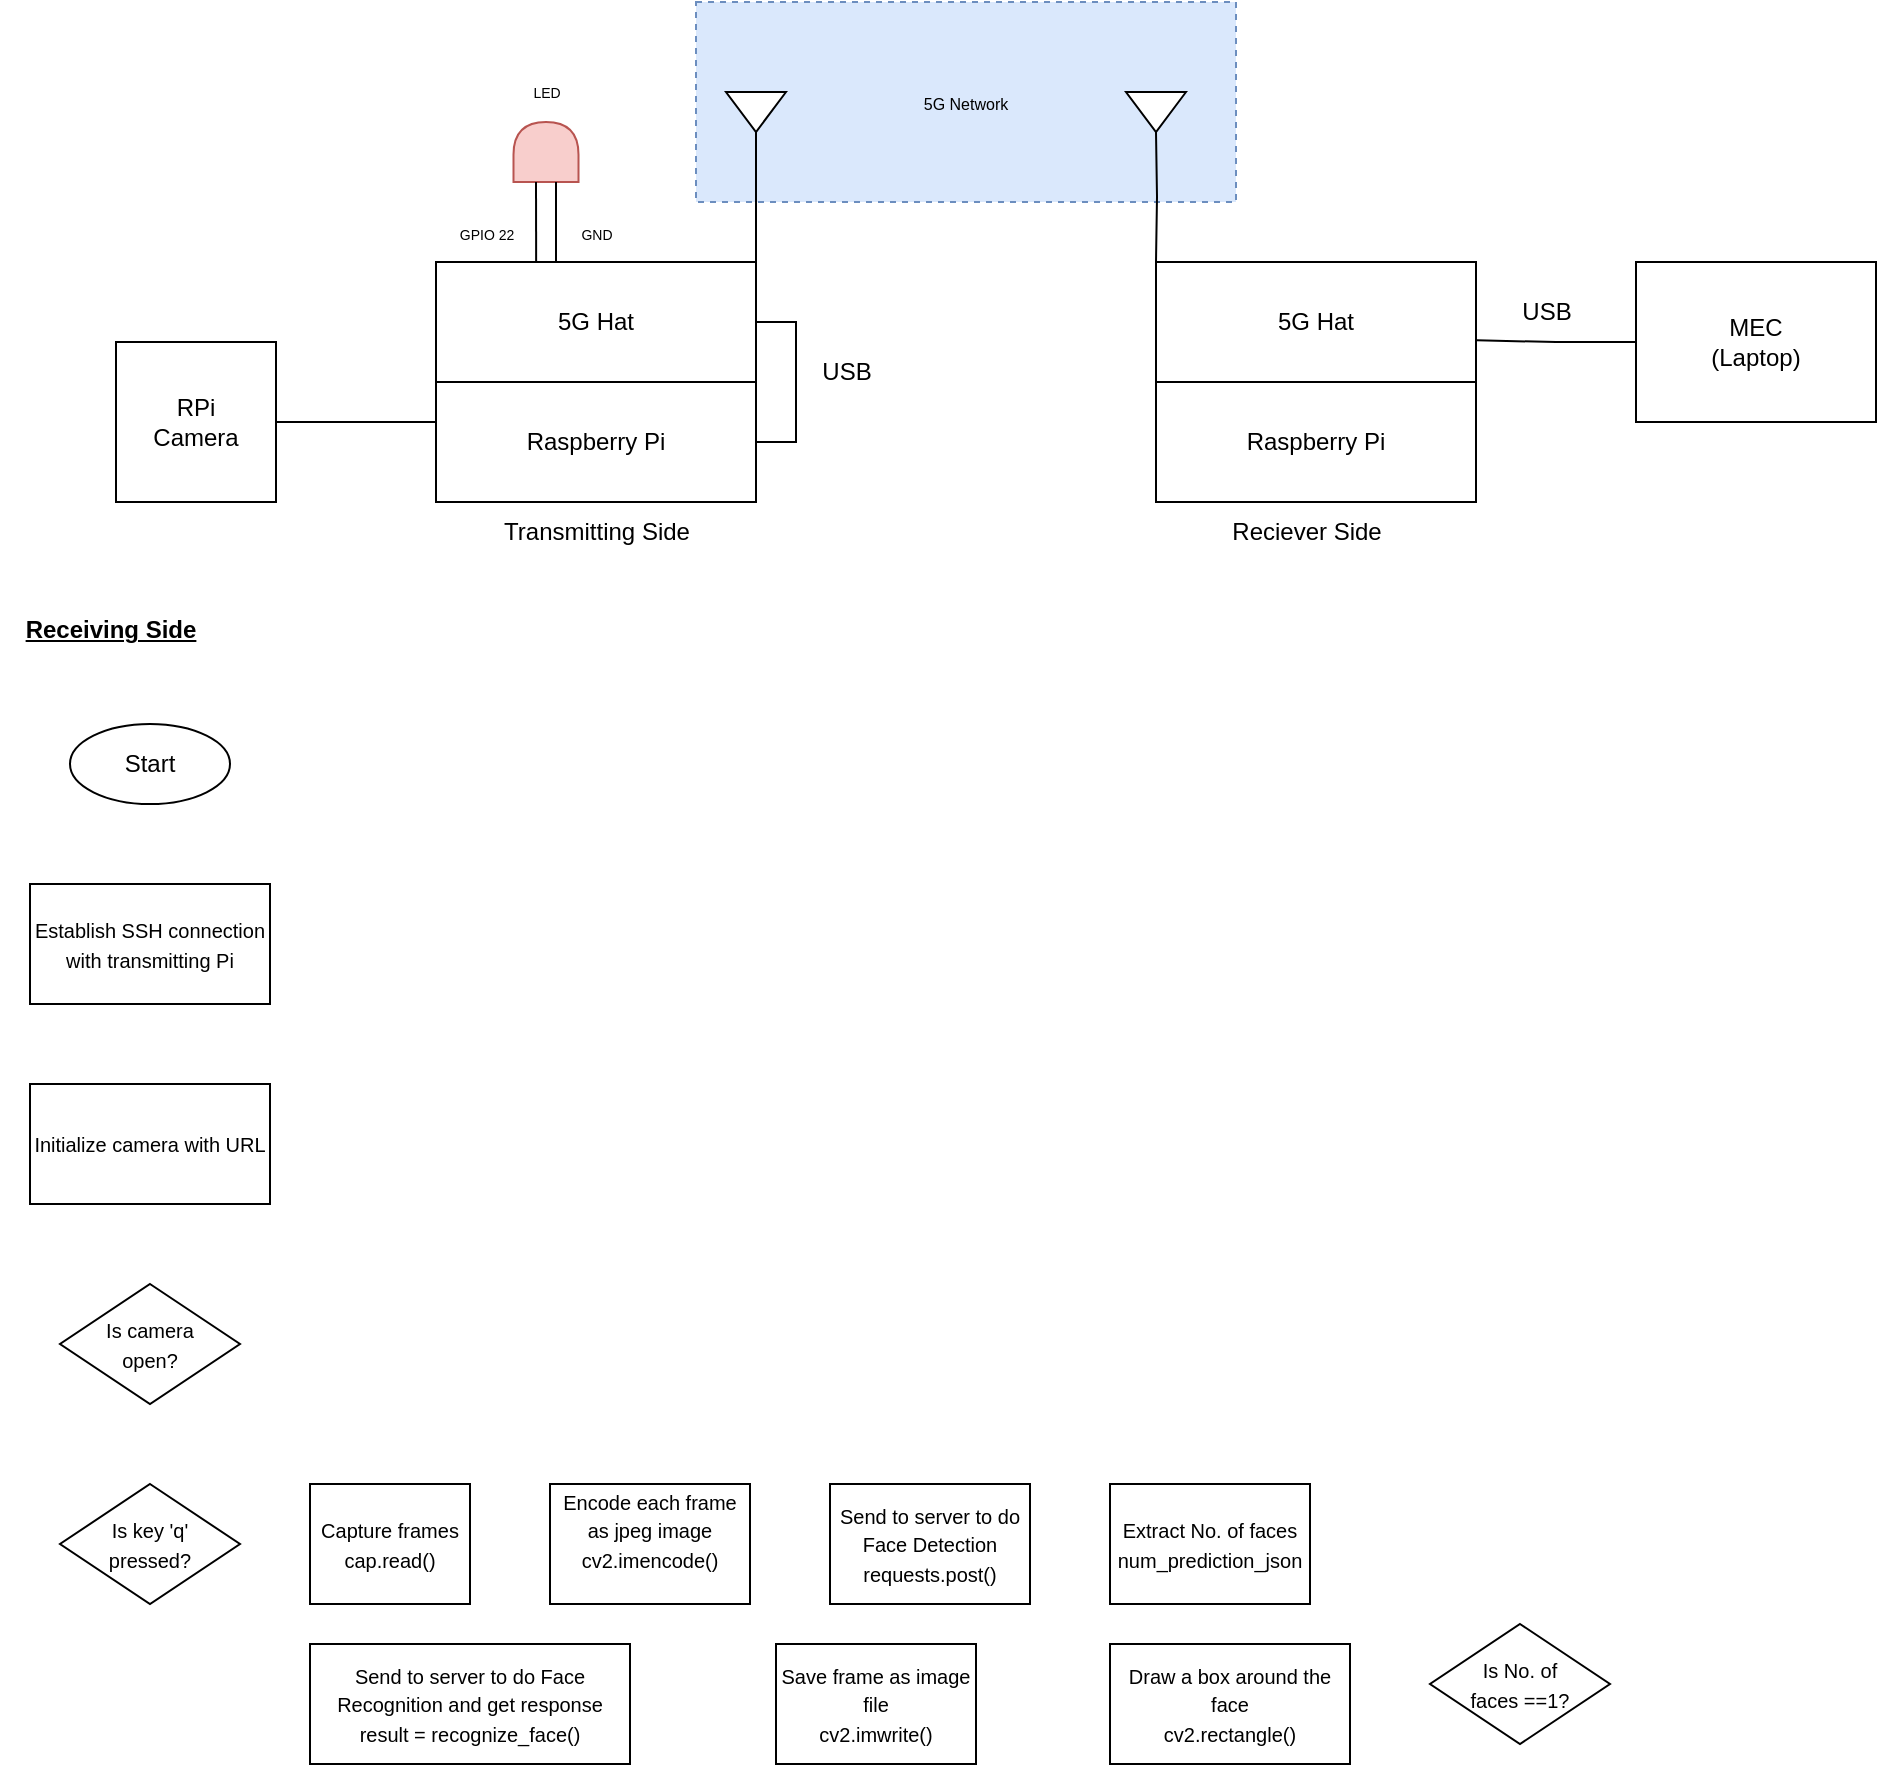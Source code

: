 <mxfile version="26.0.4">
  <diagram name="Page-1" id="bUMnNJZnPzRGV-aBlFF6">
    <mxGraphModel dx="1092" dy="456" grid="1" gridSize="10" guides="1" tooltips="1" connect="1" arrows="1" fold="1" page="0" pageScale="1" pageWidth="850" pageHeight="1100" math="0" shadow="0">
      <root>
        <mxCell id="0" />
        <mxCell id="1" parent="0" />
        <mxCell id="zutfBqKb86GWguaDNmRD-29" value="&lt;font style=&quot;font-size: 8px;&quot;&gt;5G Network&lt;/font&gt;" style="rounded=0;whiteSpace=wrap;html=1;fillColor=#dae8fc;strokeColor=#6c8ebf;dashed=1;" vertex="1" parent="1">
          <mxGeometry x="273" y="159" width="270" height="100" as="geometry" />
        </mxCell>
        <mxCell id="zutfBqKb86GWguaDNmRD-5" style="edgeStyle=orthogonalEdgeStyle;rounded=0;orthogonalLoop=1;jettySize=auto;html=1;exitX=1;exitY=0.5;exitDx=0;exitDy=0;entryX=1;entryY=0.5;entryDx=0;entryDy=0;endArrow=none;endFill=0;" edge="1" parent="1" source="zutfBqKb86GWguaDNmRD-1" target="zutfBqKb86GWguaDNmRD-4">
          <mxGeometry relative="1" as="geometry" />
        </mxCell>
        <mxCell id="zutfBqKb86GWguaDNmRD-8" style="edgeStyle=orthogonalEdgeStyle;rounded=0;orthogonalLoop=1;jettySize=auto;html=1;exitX=1;exitY=0;exitDx=0;exitDy=0;entryX=1;entryY=0.5;entryDx=0;entryDy=0;endArrow=none;endFill=0;" edge="1" parent="1" source="zutfBqKb86GWguaDNmRD-1" target="zutfBqKb86GWguaDNmRD-7">
          <mxGeometry relative="1" as="geometry" />
        </mxCell>
        <mxCell id="zutfBqKb86GWguaDNmRD-1" value="5G Hat" style="rounded=0;whiteSpace=wrap;html=1;" vertex="1" parent="1">
          <mxGeometry x="143" y="289" width="160" height="60" as="geometry" />
        </mxCell>
        <mxCell id="zutfBqKb86GWguaDNmRD-3" style="edgeStyle=orthogonalEdgeStyle;rounded=0;orthogonalLoop=1;jettySize=auto;html=1;exitX=0.5;exitY=1;exitDx=0;exitDy=0;" edge="1" parent="1" source="zutfBqKb86GWguaDNmRD-1" target="zutfBqKb86GWguaDNmRD-1">
          <mxGeometry relative="1" as="geometry" />
        </mxCell>
        <mxCell id="zutfBqKb86GWguaDNmRD-4" value="Raspberry Pi" style="rounded=0;whiteSpace=wrap;html=1;" vertex="1" parent="1">
          <mxGeometry x="143" y="349" width="160" height="60" as="geometry" />
        </mxCell>
        <mxCell id="zutfBqKb86GWguaDNmRD-6" value="USB" style="text;html=1;align=center;verticalAlign=middle;resizable=0;points=[];autosize=1;strokeColor=none;fillColor=none;" vertex="1" parent="1">
          <mxGeometry x="323" y="329" width="50" height="30" as="geometry" />
        </mxCell>
        <mxCell id="zutfBqKb86GWguaDNmRD-7" value="" style="triangle;whiteSpace=wrap;html=1;rotation=90;" vertex="1" parent="1">
          <mxGeometry x="293" y="199" width="20" height="30" as="geometry" />
        </mxCell>
        <mxCell id="zutfBqKb86GWguaDNmRD-10" value="" style="shape=delay;whiteSpace=wrap;html=1;rotation=-90;fillColor=#f8cecc;strokeColor=#b85450;" vertex="1" parent="1">
          <mxGeometry x="183" y="217.75" width="30" height="32.5" as="geometry" />
        </mxCell>
        <mxCell id="zutfBqKb86GWguaDNmRD-11" value="" style="endArrow=none;html=1;rounded=0;exitX=0.313;exitY=0;exitDx=0;exitDy=0;exitPerimeter=0;" edge="1" parent="1" source="zutfBqKb86GWguaDNmRD-1">
          <mxGeometry width="50" height="50" relative="1" as="geometry">
            <mxPoint x="143" y="299" as="sourcePoint" />
            <mxPoint x="193" y="249" as="targetPoint" />
          </mxGeometry>
        </mxCell>
        <mxCell id="zutfBqKb86GWguaDNmRD-12" value="" style="endArrow=none;html=1;rounded=0;exitX=0.313;exitY=0;exitDx=0;exitDy=0;exitPerimeter=0;" edge="1" parent="1">
          <mxGeometry width="50" height="50" relative="1" as="geometry">
            <mxPoint x="203" y="289" as="sourcePoint" />
            <mxPoint x="203" y="249" as="targetPoint" />
          </mxGeometry>
        </mxCell>
        <mxCell id="zutfBqKb86GWguaDNmRD-14" value="RPi&lt;div&gt;Camera&lt;/div&gt;" style="whiteSpace=wrap;html=1;aspect=fixed;" vertex="1" parent="1">
          <mxGeometry x="-17" y="329" width="80" height="80" as="geometry" />
        </mxCell>
        <mxCell id="zutfBqKb86GWguaDNmRD-15" style="edgeStyle=orthogonalEdgeStyle;rounded=0;orthogonalLoop=1;jettySize=auto;html=1;entryX=0;entryY=0.333;entryDx=0;entryDy=0;entryPerimeter=0;endArrow=none;endFill=0;" edge="1" parent="1" source="zutfBqKb86GWguaDNmRD-14" target="zutfBqKb86GWguaDNmRD-4">
          <mxGeometry relative="1" as="geometry" />
        </mxCell>
        <mxCell id="zutfBqKb86GWguaDNmRD-16" style="edgeStyle=orthogonalEdgeStyle;rounded=0;orthogonalLoop=1;jettySize=auto;html=1;exitX=1;exitY=0;exitDx=0;exitDy=0;entryX=1;entryY=0.5;entryDx=0;entryDy=0;endArrow=none;endFill=0;" edge="1" parent="1" target="zutfBqKb86GWguaDNmRD-19">
          <mxGeometry relative="1" as="geometry">
            <mxPoint x="503" y="289" as="sourcePoint" />
          </mxGeometry>
        </mxCell>
        <mxCell id="zutfBqKb86GWguaDNmRD-17" value="5G Hat" style="rounded=0;whiteSpace=wrap;html=1;" vertex="1" parent="1">
          <mxGeometry x="503" y="289" width="160" height="60" as="geometry" />
        </mxCell>
        <mxCell id="zutfBqKb86GWguaDNmRD-18" value="Raspberry Pi" style="rounded=0;whiteSpace=wrap;html=1;" vertex="1" parent="1">
          <mxGeometry x="503" y="349" width="160" height="60" as="geometry" />
        </mxCell>
        <mxCell id="zutfBqKb86GWguaDNmRD-19" value="" style="triangle;whiteSpace=wrap;html=1;rotation=90;" vertex="1" parent="1">
          <mxGeometry x="493" y="199" width="20" height="30" as="geometry" />
        </mxCell>
        <mxCell id="zutfBqKb86GWguaDNmRD-22" value="MEC&lt;br&gt;(Laptop)" style="rounded=0;whiteSpace=wrap;html=1;" vertex="1" parent="1">
          <mxGeometry x="743" y="289" width="120" height="80" as="geometry" />
        </mxCell>
        <mxCell id="zutfBqKb86GWguaDNmRD-23" style="edgeStyle=orthogonalEdgeStyle;rounded=0;orthogonalLoop=1;jettySize=auto;html=1;exitX=0;exitY=0.5;exitDx=0;exitDy=0;entryX=1.003;entryY=0.653;entryDx=0;entryDy=0;entryPerimeter=0;endArrow=none;endFill=0;" edge="1" parent="1" source="zutfBqKb86GWguaDNmRD-22" target="zutfBqKb86GWguaDNmRD-17">
          <mxGeometry relative="1" as="geometry" />
        </mxCell>
        <mxCell id="zutfBqKb86GWguaDNmRD-24" value="USB" style="text;html=1;align=center;verticalAlign=middle;resizable=0;points=[];autosize=1;strokeColor=none;fillColor=none;" vertex="1" parent="1">
          <mxGeometry x="673" y="299" width="50" height="30" as="geometry" />
        </mxCell>
        <mxCell id="zutfBqKb86GWguaDNmRD-25" value="&lt;font style=&quot;font-size: 7px;&quot;&gt;GND&lt;/font&gt;" style="text;html=1;align=center;verticalAlign=middle;resizable=0;points=[];autosize=1;strokeColor=none;fillColor=none;" vertex="1" parent="1">
          <mxGeometry x="203" y="259" width="40" height="30" as="geometry" />
        </mxCell>
        <mxCell id="zutfBqKb86GWguaDNmRD-26" value="&lt;font style=&quot;font-size: 7px;&quot;&gt;GPIO 22&lt;/font&gt;" style="text;html=1;align=center;verticalAlign=middle;resizable=0;points=[];autosize=1;strokeColor=none;fillColor=none;" vertex="1" parent="1">
          <mxGeometry x="143" y="259" width="50" height="30" as="geometry" />
        </mxCell>
        <mxCell id="zutfBqKb86GWguaDNmRD-27" value="&lt;font style=&quot;font-size: 7px;&quot;&gt;LED&lt;/font&gt;" style="text;html=1;align=center;verticalAlign=middle;resizable=0;points=[];autosize=1;strokeColor=none;fillColor=none;" vertex="1" parent="1">
          <mxGeometry x="178" y="187.75" width="40" height="30" as="geometry" />
        </mxCell>
        <mxCell id="zutfBqKb86GWguaDNmRD-30" value="Reciever Side" style="text;html=1;align=center;verticalAlign=middle;resizable=0;points=[];autosize=1;strokeColor=none;fillColor=none;" vertex="1" parent="1">
          <mxGeometry x="528" y="409" width="100" height="30" as="geometry" />
        </mxCell>
        <mxCell id="zutfBqKb86GWguaDNmRD-31" value="Transmitting Side" style="text;html=1;align=center;verticalAlign=middle;resizable=0;points=[];autosize=1;strokeColor=none;fillColor=none;" vertex="1" parent="1">
          <mxGeometry x="163" y="409" width="120" height="30" as="geometry" />
        </mxCell>
        <mxCell id="zutfBqKb86GWguaDNmRD-35" value="Start" style="ellipse;whiteSpace=wrap;html=1;" vertex="1" parent="1">
          <mxGeometry x="-40" y="520" width="80" height="40" as="geometry" />
        </mxCell>
        <mxCell id="zutfBqKb86GWguaDNmRD-37" value="&lt;font style=&quot;font-size: 10px;&quot;&gt;Establish SSH connection with transmitting Pi&lt;/font&gt;" style="rounded=0;whiteSpace=wrap;html=1;" vertex="1" parent="1">
          <mxGeometry x="-60" y="600" width="120" height="60" as="geometry" />
        </mxCell>
        <mxCell id="zutfBqKb86GWguaDNmRD-38" value="&lt;font style=&quot;font-size: 10px;&quot;&gt;Initialize camera with URL&lt;/font&gt;" style="rounded=0;whiteSpace=wrap;html=1;" vertex="1" parent="1">
          <mxGeometry x="-60" y="700" width="120" height="60" as="geometry" />
        </mxCell>
        <mxCell id="zutfBqKb86GWguaDNmRD-39" value="&lt;u&gt;&lt;b&gt;Receiving Side&lt;/b&gt;&lt;/u&gt;" style="text;html=1;align=center;verticalAlign=middle;resizable=0;points=[];autosize=1;strokeColor=none;fillColor=none;" vertex="1" parent="1">
          <mxGeometry x="-75" y="458" width="110" height="30" as="geometry" />
        </mxCell>
        <mxCell id="zutfBqKb86GWguaDNmRD-40" value="&lt;font style=&quot;font-size: 10px;&quot;&gt;Is camera &lt;br&gt;open?&lt;/font&gt;" style="rhombus;whiteSpace=wrap;html=1;" vertex="1" parent="1">
          <mxGeometry x="-45" y="800" width="90" height="60" as="geometry" />
        </mxCell>
        <mxCell id="zutfBqKb86GWguaDNmRD-41" value="&lt;span style=&quot;font-size: 10px;&quot;&gt;Is key &#39;q&#39;&lt;/span&gt;&lt;div&gt;&lt;span style=&quot;font-size: 10px;&quot;&gt;pressed?&lt;/span&gt;&lt;/div&gt;" style="rhombus;whiteSpace=wrap;html=1;" vertex="1" parent="1">
          <mxGeometry x="-45" y="900" width="90" height="60" as="geometry" />
        </mxCell>
        <mxCell id="zutfBqKb86GWguaDNmRD-44" value="&lt;font style=&quot;font-size: 10px;&quot;&gt;Capture frames&lt;/font&gt;&lt;div&gt;&lt;font style=&quot;font-size: 10px;&quot;&gt;cap.read()&lt;/font&gt;&lt;/div&gt;" style="rounded=0;whiteSpace=wrap;html=1;" vertex="1" parent="1">
          <mxGeometry x="80" y="900" width="80" height="60" as="geometry" />
        </mxCell>
        <mxCell id="zutfBqKb86GWguaDNmRD-45" value="&lt;span style=&quot;font-size: 10px;&quot;&gt;Encode each frame&lt;/span&gt;&lt;div&gt;&lt;span style=&quot;font-size: 10px;&quot;&gt;as jpeg image&lt;/span&gt;&lt;/div&gt;&lt;div&gt;&lt;span style=&quot;font-size: 10px;&quot;&gt;cv2.imencode()&lt;/span&gt;&lt;/div&gt;&lt;div&gt;&lt;span style=&quot;font-size: 10px;&quot;&gt;&lt;br&gt;&lt;/span&gt;&lt;/div&gt;" style="rounded=0;whiteSpace=wrap;html=1;" vertex="1" parent="1">
          <mxGeometry x="200" y="900" width="100" height="60" as="geometry" />
        </mxCell>
        <mxCell id="zutfBqKb86GWguaDNmRD-46" value="&lt;div&gt;&lt;span style=&quot;font-size: 10px;&quot;&gt;Send to server to do Face Detection&lt;/span&gt;&lt;/div&gt;&lt;div&gt;&lt;span style=&quot;font-size: 10px;&quot;&gt;requests.post()&lt;/span&gt;&lt;/div&gt;" style="rounded=0;whiteSpace=wrap;html=1;" vertex="1" parent="1">
          <mxGeometry x="340" y="900" width="100" height="60" as="geometry" />
        </mxCell>
        <mxCell id="zutfBqKb86GWguaDNmRD-47" value="&lt;div&gt;&lt;span style=&quot;font-size: 10px;&quot;&gt;Extract No. of faces&lt;/span&gt;&lt;/div&gt;&lt;div&gt;&lt;span style=&quot;font-size: 10px;&quot;&gt;num_prediction_json&lt;/span&gt;&lt;/div&gt;" style="rounded=0;whiteSpace=wrap;html=1;" vertex="1" parent="1">
          <mxGeometry x="480" y="900" width="100" height="60" as="geometry" />
        </mxCell>
        <mxCell id="zutfBqKb86GWguaDNmRD-48" value="&lt;span style=&quot;font-size: 10px;&quot;&gt;Is No. of&lt;/span&gt;&lt;div&gt;&lt;span style=&quot;font-size: 10px;&quot;&gt;faces ==1?&lt;/span&gt;&lt;/div&gt;" style="rhombus;whiteSpace=wrap;html=1;" vertex="1" parent="1">
          <mxGeometry x="640" y="970" width="90" height="60" as="geometry" />
        </mxCell>
        <mxCell id="zutfBqKb86GWguaDNmRD-49" value="&lt;div&gt;&lt;span style=&quot;font-size: 10px;&quot;&gt;Draw a box around the face&lt;/span&gt;&lt;/div&gt;&lt;div&gt;&lt;span style=&quot;font-size: 10px;&quot;&gt;cv2.rectangle()&lt;/span&gt;&lt;/div&gt;" style="rounded=0;whiteSpace=wrap;html=1;" vertex="1" parent="1">
          <mxGeometry x="480" y="980" width="120" height="60" as="geometry" />
        </mxCell>
        <mxCell id="zutfBqKb86GWguaDNmRD-50" value="&lt;div&gt;&lt;span style=&quot;font-size: 10px;&quot;&gt;Save frame as image file&lt;/span&gt;&lt;/div&gt;&lt;div&gt;&lt;span style=&quot;font-size: 10px;&quot;&gt;cv2.imwrite()&lt;/span&gt;&lt;/div&gt;" style="rounded=0;whiteSpace=wrap;html=1;" vertex="1" parent="1">
          <mxGeometry x="313" y="980" width="100" height="60" as="geometry" />
        </mxCell>
        <mxCell id="zutfBqKb86GWguaDNmRD-51" value="&lt;div&gt;&lt;span style=&quot;font-size: 10px;&quot;&gt;Send to server to do Face Recognition and get response&lt;/span&gt;&lt;/div&gt;&lt;div&gt;&lt;span style=&quot;font-size: 10px;&quot;&gt;result = recognize_face()&lt;/span&gt;&lt;/div&gt;" style="rounded=0;whiteSpace=wrap;html=1;" vertex="1" parent="1">
          <mxGeometry x="80" y="980" width="160" height="60" as="geometry" />
        </mxCell>
      </root>
    </mxGraphModel>
  </diagram>
</mxfile>

